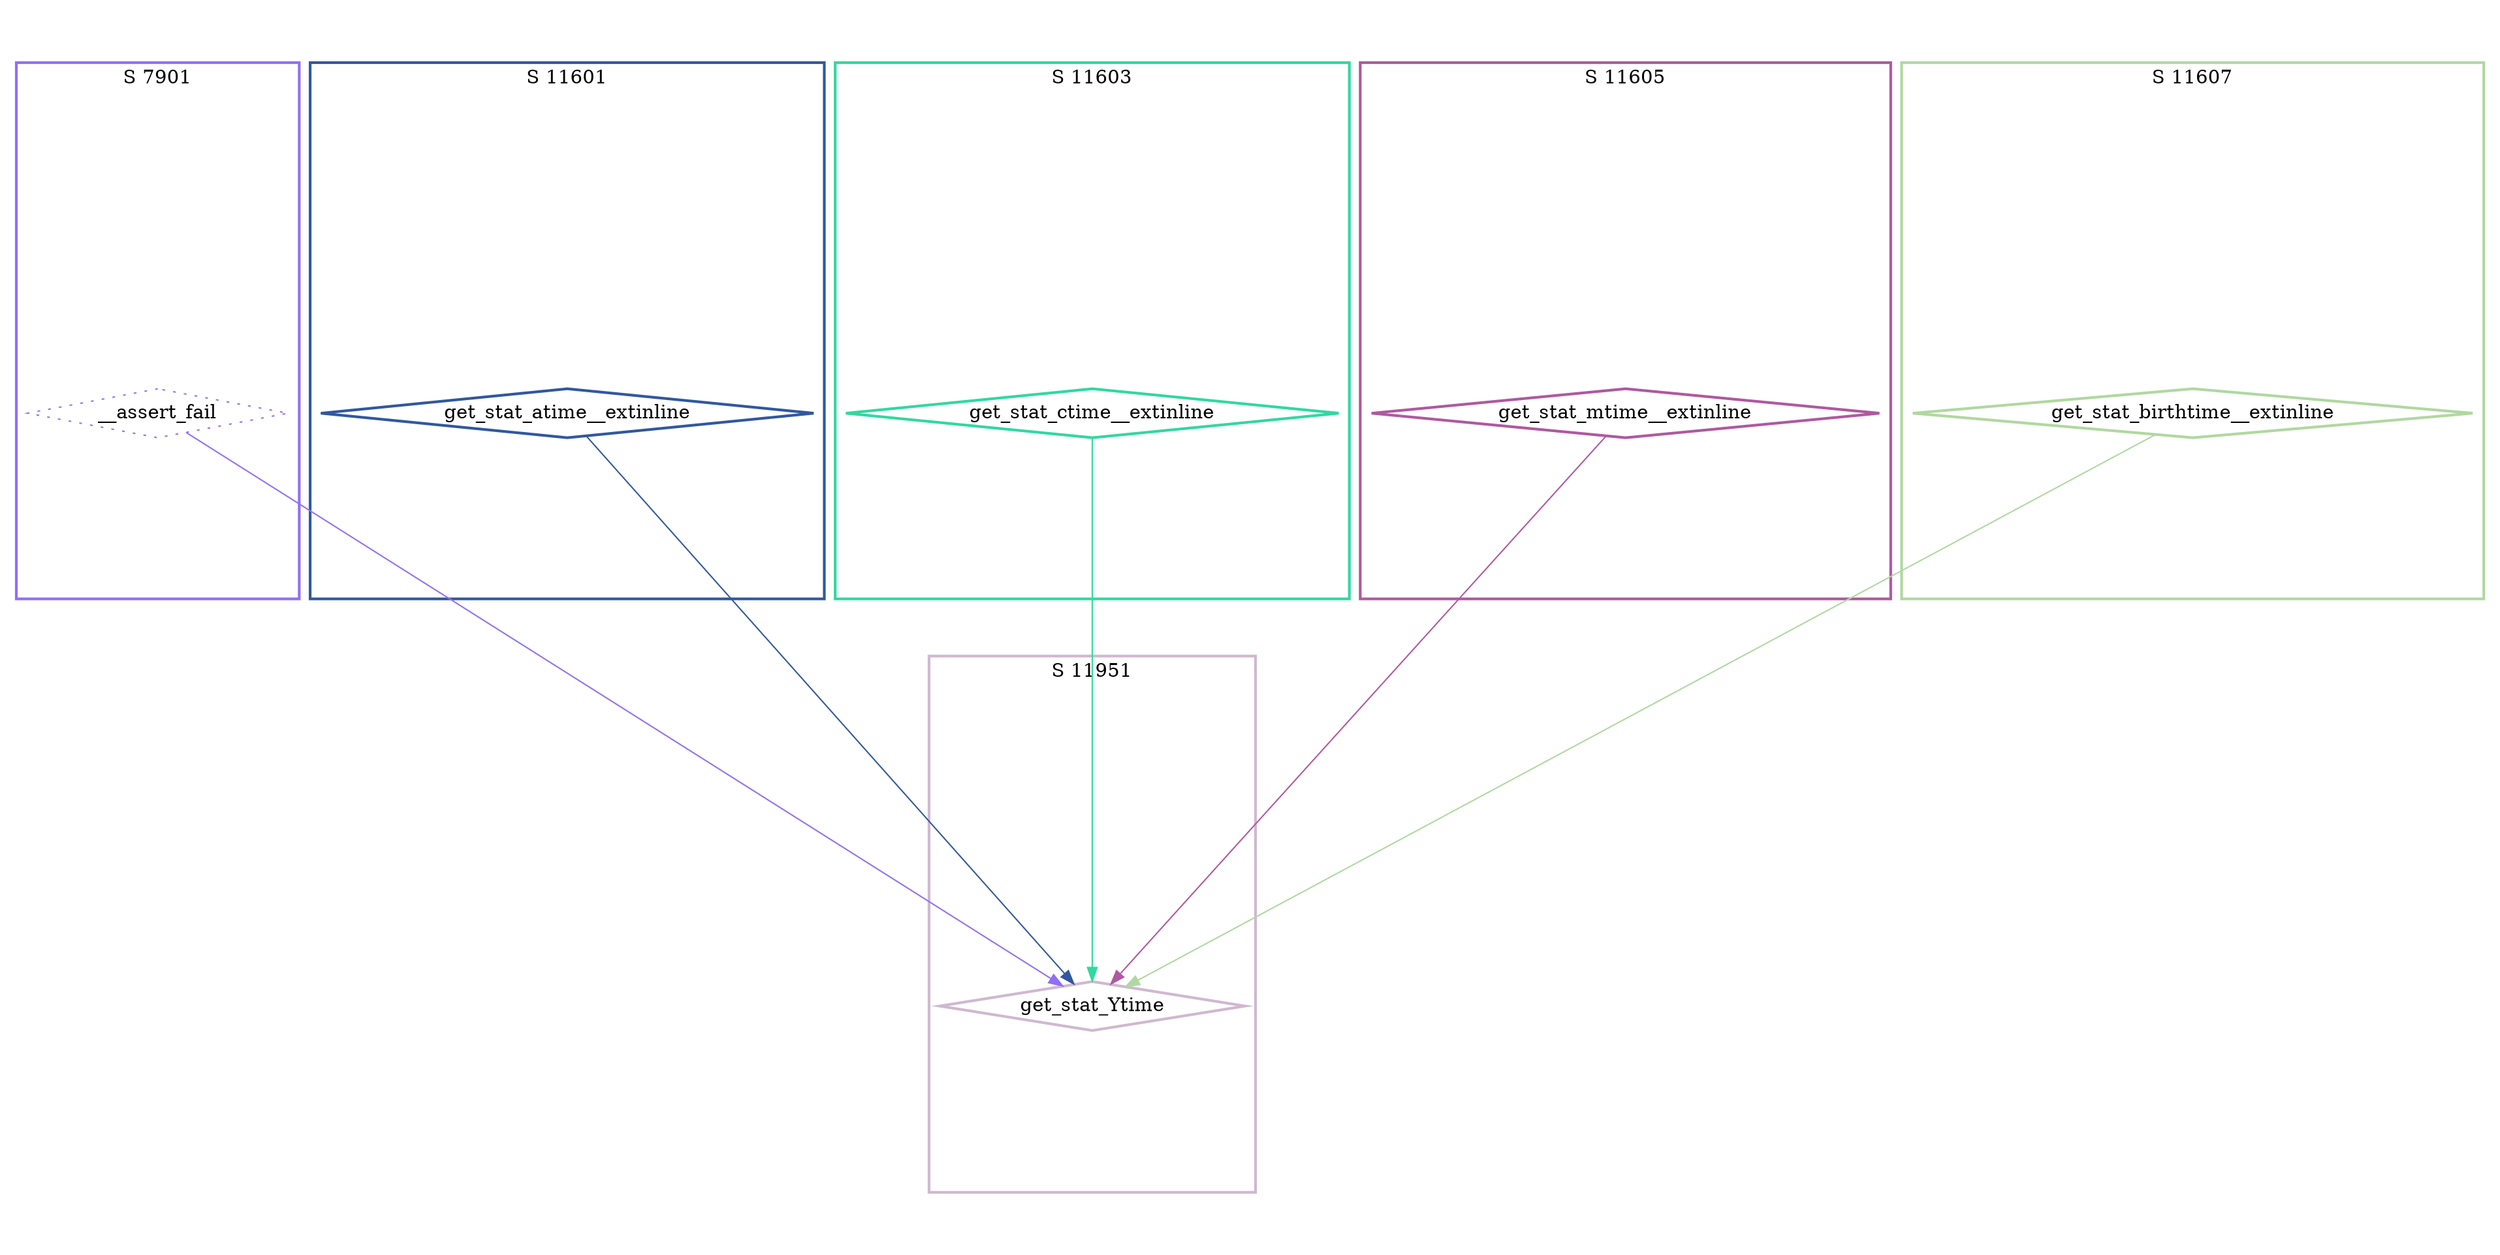 digraph G {
  ratio=0.500000;
  "UV get_stat_Ytime (11951)" [shape=diamond, label="get_stat_Ytime",
                               color="#D0B8D0", style=bold];
  "UV __assert_fail (7901)" [shape=diamond, label="__assert_fail",
                             color="#9070F8", style=dotted];
  "UV get_stat_atime__extinline (11601)" [shape=diamond,
                                          label="get_stat_atime__extinline",
                                          color="#3058A0", style=bold];
  "UV get_stat_ctime__extinline (11603)" [shape=diamond,
                                          label="get_stat_ctime__extinline",
                                          color="#30D8A0", style=bold];
  "UV get_stat_mtime__extinline (11605)" [shape=diamond,
                                          label="get_stat_mtime__extinline",
                                          color="#B058A0", style=bold];
  "UV get_stat_birthtime__extinline (11607)" [shape=diamond,
                                              label="get_stat_birthtime__extinline",
                                              color="#B0D8A0", style=bold];
  
  subgraph cluster_11607 { label="S 11607";
    color="#B0D8A0";
    style=bold;
    "UV get_stat_birthtime__extinline (11607)"; };
  subgraph cluster_7901 { label="S 7901";
    color="#9070F8";
    style=bold;
    "UV __assert_fail (7901)"; };
  subgraph cluster_11601 { label="S 11601";
    color="#3058A0";
    style=bold;
    "UV get_stat_atime__extinline (11601)"; };
  subgraph cluster_11603 { label="S 11603";
    color="#30D8A0";
    style=bold;
    "UV get_stat_ctime__extinline (11603)"; };
  subgraph cluster_11951 { label="S 11951";
    color="#D0B8D0";
    style=bold;
    "UV get_stat_Ytime (11951)"; };
  subgraph cluster_11605 { label="S 11605";
    color="#B058A0";
    style=bold;
    "UV get_stat_mtime__extinline (11605)"; };
  
  "UV __assert_fail (7901)" -> "UV get_stat_Ytime (11951)" [color="#9070F8"];
  "UV get_stat_atime__extinline (11601)" -> "UV get_stat_Ytime (11951)" [
  color="#3058A0"];
  "UV get_stat_ctime__extinline (11603)" -> "UV get_stat_Ytime (11951)" [
  color="#30D8A0"];
  "UV get_stat_mtime__extinline (11605)" -> "UV get_stat_Ytime (11951)" [
  color="#B058A0"];
  "UV get_stat_birthtime__extinline (11607)" -> "UV get_stat_Ytime (11951)" [
  color="#B0D8A0"];
  
  }